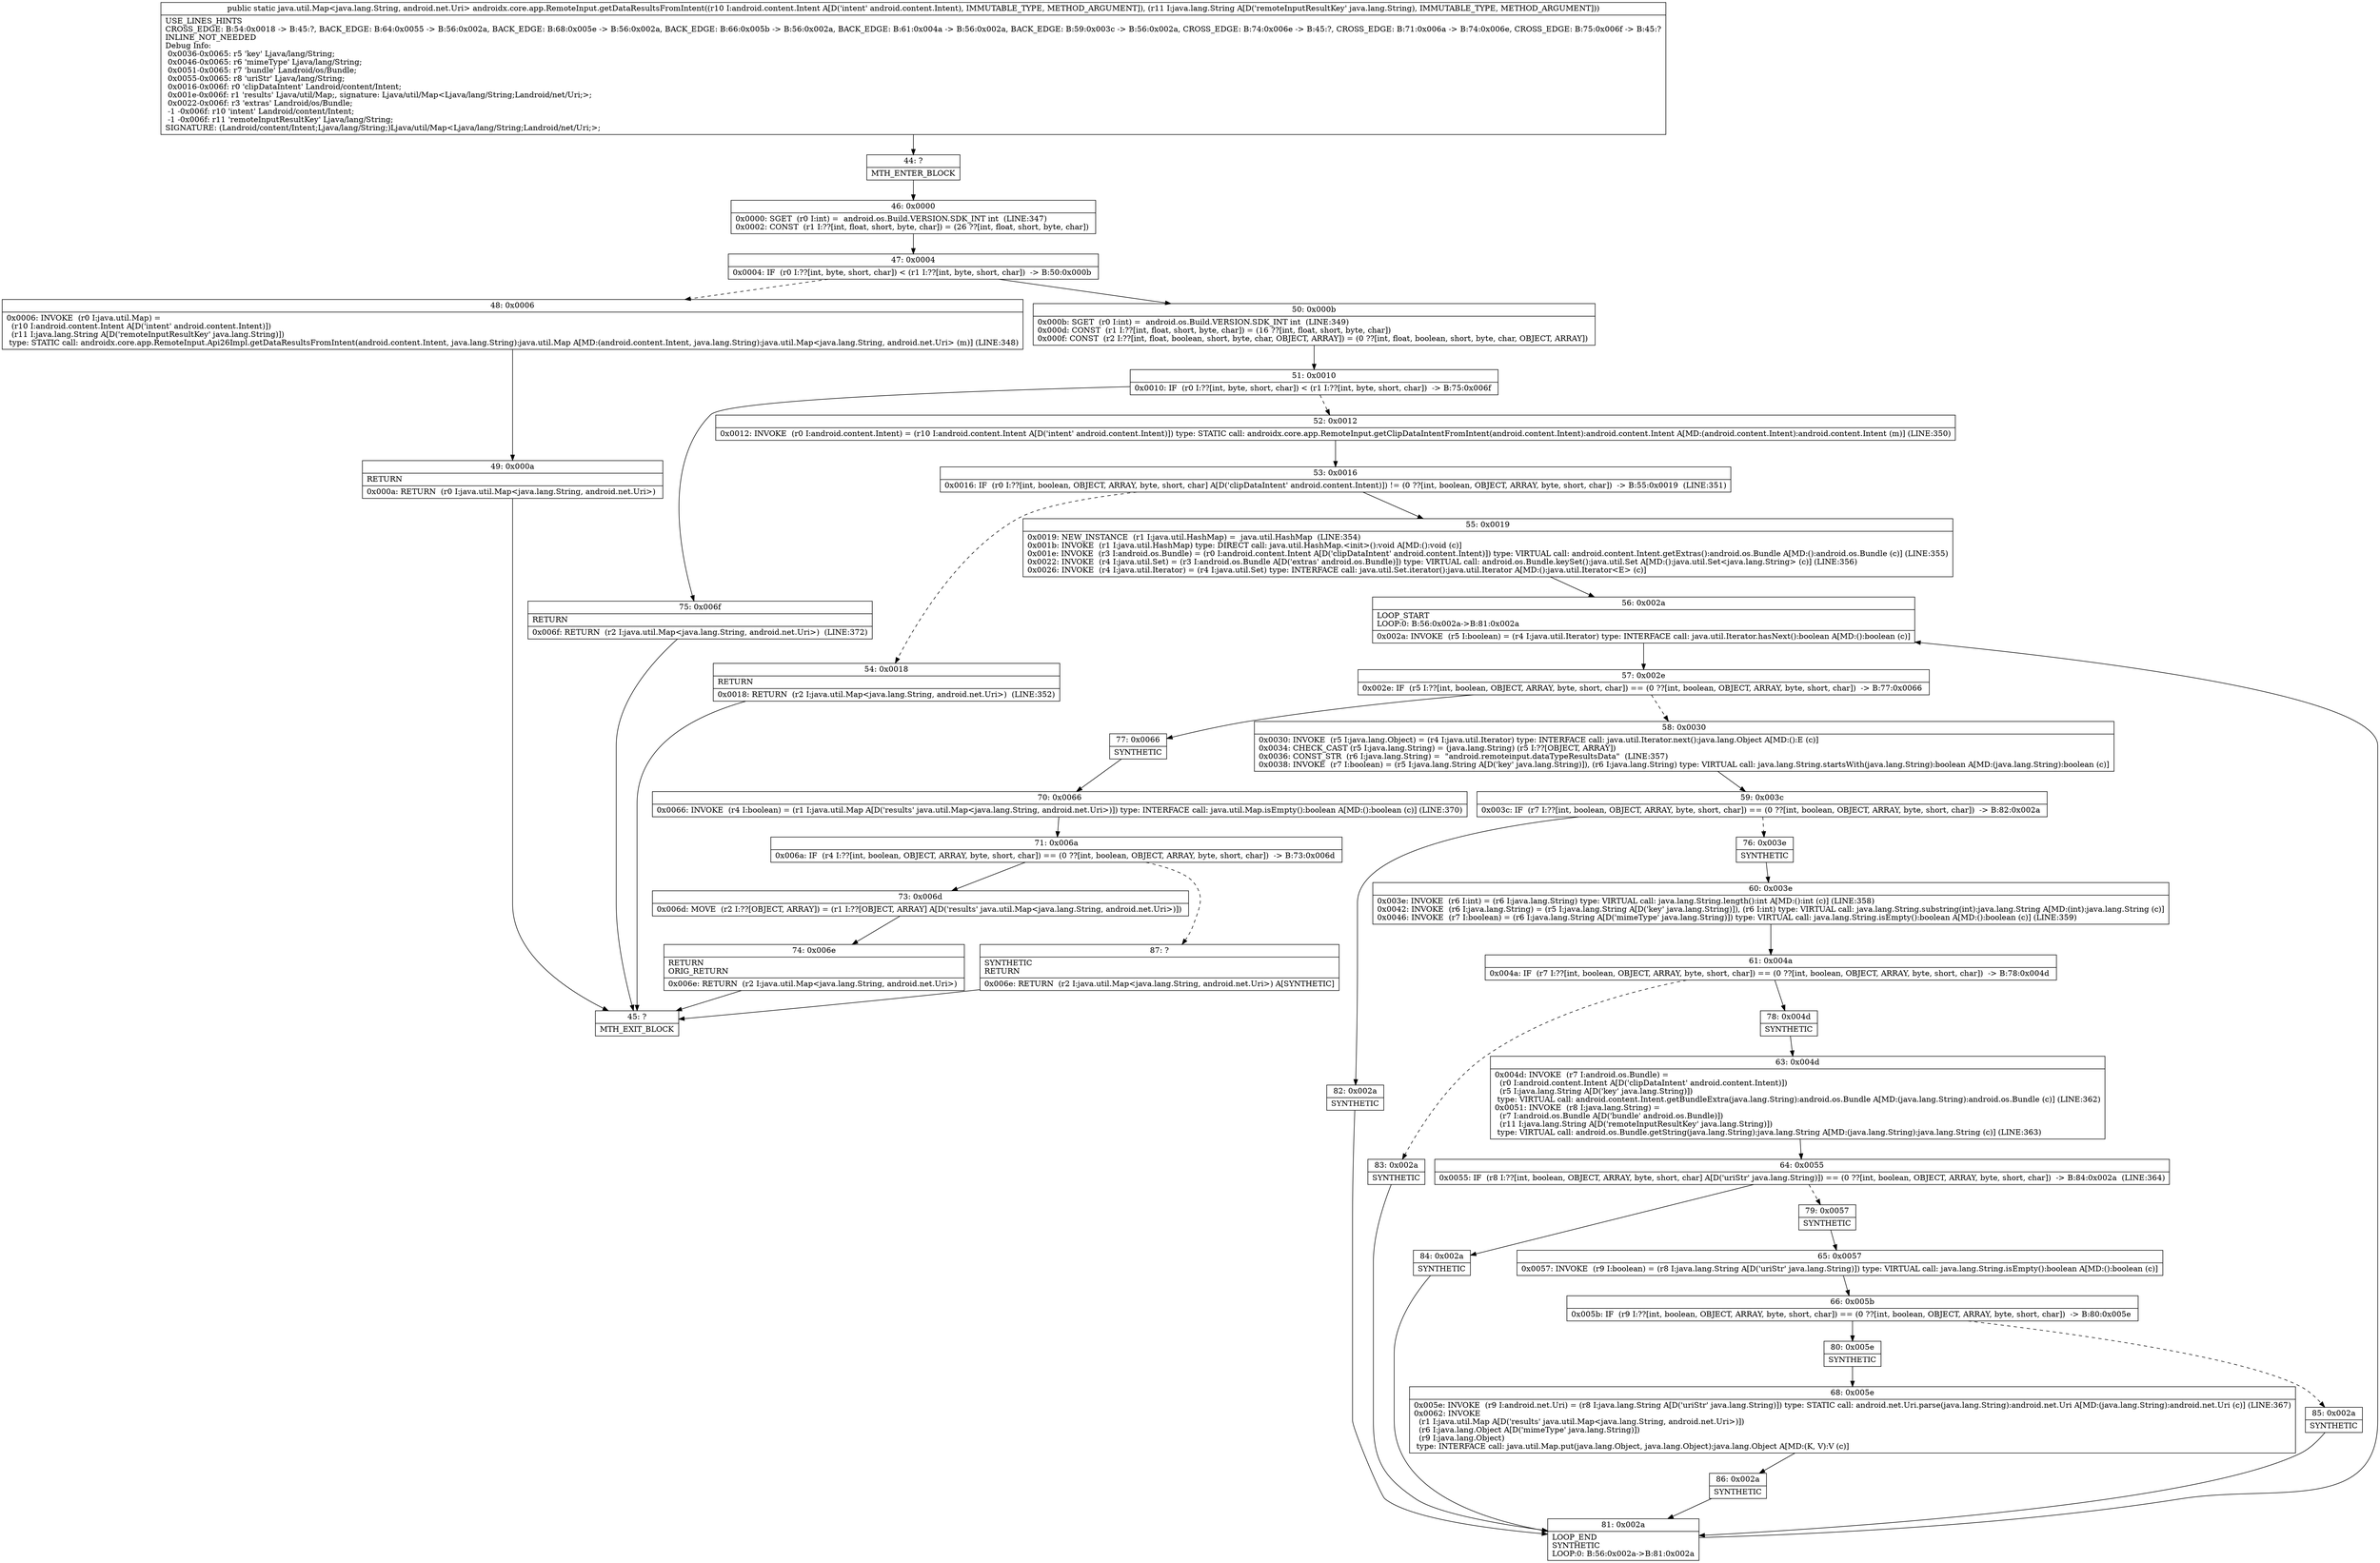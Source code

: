 digraph "CFG forandroidx.core.app.RemoteInput.getDataResultsFromIntent(Landroid\/content\/Intent;Ljava\/lang\/String;)Ljava\/util\/Map;" {
Node_44 [shape=record,label="{44\:\ ?|MTH_ENTER_BLOCK\l}"];
Node_46 [shape=record,label="{46\:\ 0x0000|0x0000: SGET  (r0 I:int) =  android.os.Build.VERSION.SDK_INT int  (LINE:347)\l0x0002: CONST  (r1 I:??[int, float, short, byte, char]) = (26 ??[int, float, short, byte, char]) \l}"];
Node_47 [shape=record,label="{47\:\ 0x0004|0x0004: IF  (r0 I:??[int, byte, short, char]) \< (r1 I:??[int, byte, short, char])  \-\> B:50:0x000b \l}"];
Node_48 [shape=record,label="{48\:\ 0x0006|0x0006: INVOKE  (r0 I:java.util.Map) = \l  (r10 I:android.content.Intent A[D('intent' android.content.Intent)])\l  (r11 I:java.lang.String A[D('remoteInputResultKey' java.lang.String)])\l type: STATIC call: androidx.core.app.RemoteInput.Api26Impl.getDataResultsFromIntent(android.content.Intent, java.lang.String):java.util.Map A[MD:(android.content.Intent, java.lang.String):java.util.Map\<java.lang.String, android.net.Uri\> (m)] (LINE:348)\l}"];
Node_49 [shape=record,label="{49\:\ 0x000a|RETURN\l|0x000a: RETURN  (r0 I:java.util.Map\<java.lang.String, android.net.Uri\>) \l}"];
Node_45 [shape=record,label="{45\:\ ?|MTH_EXIT_BLOCK\l}"];
Node_50 [shape=record,label="{50\:\ 0x000b|0x000b: SGET  (r0 I:int) =  android.os.Build.VERSION.SDK_INT int  (LINE:349)\l0x000d: CONST  (r1 I:??[int, float, short, byte, char]) = (16 ??[int, float, short, byte, char]) \l0x000f: CONST  (r2 I:??[int, float, boolean, short, byte, char, OBJECT, ARRAY]) = (0 ??[int, float, boolean, short, byte, char, OBJECT, ARRAY]) \l}"];
Node_51 [shape=record,label="{51\:\ 0x0010|0x0010: IF  (r0 I:??[int, byte, short, char]) \< (r1 I:??[int, byte, short, char])  \-\> B:75:0x006f \l}"];
Node_52 [shape=record,label="{52\:\ 0x0012|0x0012: INVOKE  (r0 I:android.content.Intent) = (r10 I:android.content.Intent A[D('intent' android.content.Intent)]) type: STATIC call: androidx.core.app.RemoteInput.getClipDataIntentFromIntent(android.content.Intent):android.content.Intent A[MD:(android.content.Intent):android.content.Intent (m)] (LINE:350)\l}"];
Node_53 [shape=record,label="{53\:\ 0x0016|0x0016: IF  (r0 I:??[int, boolean, OBJECT, ARRAY, byte, short, char] A[D('clipDataIntent' android.content.Intent)]) != (0 ??[int, boolean, OBJECT, ARRAY, byte, short, char])  \-\> B:55:0x0019  (LINE:351)\l}"];
Node_54 [shape=record,label="{54\:\ 0x0018|RETURN\l|0x0018: RETURN  (r2 I:java.util.Map\<java.lang.String, android.net.Uri\>)  (LINE:352)\l}"];
Node_55 [shape=record,label="{55\:\ 0x0019|0x0019: NEW_INSTANCE  (r1 I:java.util.HashMap) =  java.util.HashMap  (LINE:354)\l0x001b: INVOKE  (r1 I:java.util.HashMap) type: DIRECT call: java.util.HashMap.\<init\>():void A[MD:():void (c)]\l0x001e: INVOKE  (r3 I:android.os.Bundle) = (r0 I:android.content.Intent A[D('clipDataIntent' android.content.Intent)]) type: VIRTUAL call: android.content.Intent.getExtras():android.os.Bundle A[MD:():android.os.Bundle (c)] (LINE:355)\l0x0022: INVOKE  (r4 I:java.util.Set) = (r3 I:android.os.Bundle A[D('extras' android.os.Bundle)]) type: VIRTUAL call: android.os.Bundle.keySet():java.util.Set A[MD:():java.util.Set\<java.lang.String\> (c)] (LINE:356)\l0x0026: INVOKE  (r4 I:java.util.Iterator) = (r4 I:java.util.Set) type: INTERFACE call: java.util.Set.iterator():java.util.Iterator A[MD:():java.util.Iterator\<E\> (c)]\l}"];
Node_56 [shape=record,label="{56\:\ 0x002a|LOOP_START\lLOOP:0: B:56:0x002a\-\>B:81:0x002a\l|0x002a: INVOKE  (r5 I:boolean) = (r4 I:java.util.Iterator) type: INTERFACE call: java.util.Iterator.hasNext():boolean A[MD:():boolean (c)]\l}"];
Node_57 [shape=record,label="{57\:\ 0x002e|0x002e: IF  (r5 I:??[int, boolean, OBJECT, ARRAY, byte, short, char]) == (0 ??[int, boolean, OBJECT, ARRAY, byte, short, char])  \-\> B:77:0x0066 \l}"];
Node_58 [shape=record,label="{58\:\ 0x0030|0x0030: INVOKE  (r5 I:java.lang.Object) = (r4 I:java.util.Iterator) type: INTERFACE call: java.util.Iterator.next():java.lang.Object A[MD:():E (c)]\l0x0034: CHECK_CAST (r5 I:java.lang.String) = (java.lang.String) (r5 I:??[OBJECT, ARRAY]) \l0x0036: CONST_STR  (r6 I:java.lang.String) =  \"android.remoteinput.dataTypeResultsData\"  (LINE:357)\l0x0038: INVOKE  (r7 I:boolean) = (r5 I:java.lang.String A[D('key' java.lang.String)]), (r6 I:java.lang.String) type: VIRTUAL call: java.lang.String.startsWith(java.lang.String):boolean A[MD:(java.lang.String):boolean (c)]\l}"];
Node_59 [shape=record,label="{59\:\ 0x003c|0x003c: IF  (r7 I:??[int, boolean, OBJECT, ARRAY, byte, short, char]) == (0 ??[int, boolean, OBJECT, ARRAY, byte, short, char])  \-\> B:82:0x002a \l}"];
Node_76 [shape=record,label="{76\:\ 0x003e|SYNTHETIC\l}"];
Node_60 [shape=record,label="{60\:\ 0x003e|0x003e: INVOKE  (r6 I:int) = (r6 I:java.lang.String) type: VIRTUAL call: java.lang.String.length():int A[MD:():int (c)] (LINE:358)\l0x0042: INVOKE  (r6 I:java.lang.String) = (r5 I:java.lang.String A[D('key' java.lang.String)]), (r6 I:int) type: VIRTUAL call: java.lang.String.substring(int):java.lang.String A[MD:(int):java.lang.String (c)]\l0x0046: INVOKE  (r7 I:boolean) = (r6 I:java.lang.String A[D('mimeType' java.lang.String)]) type: VIRTUAL call: java.lang.String.isEmpty():boolean A[MD:():boolean (c)] (LINE:359)\l}"];
Node_61 [shape=record,label="{61\:\ 0x004a|0x004a: IF  (r7 I:??[int, boolean, OBJECT, ARRAY, byte, short, char]) == (0 ??[int, boolean, OBJECT, ARRAY, byte, short, char])  \-\> B:78:0x004d \l}"];
Node_78 [shape=record,label="{78\:\ 0x004d|SYNTHETIC\l}"];
Node_63 [shape=record,label="{63\:\ 0x004d|0x004d: INVOKE  (r7 I:android.os.Bundle) = \l  (r0 I:android.content.Intent A[D('clipDataIntent' android.content.Intent)])\l  (r5 I:java.lang.String A[D('key' java.lang.String)])\l type: VIRTUAL call: android.content.Intent.getBundleExtra(java.lang.String):android.os.Bundle A[MD:(java.lang.String):android.os.Bundle (c)] (LINE:362)\l0x0051: INVOKE  (r8 I:java.lang.String) = \l  (r7 I:android.os.Bundle A[D('bundle' android.os.Bundle)])\l  (r11 I:java.lang.String A[D('remoteInputResultKey' java.lang.String)])\l type: VIRTUAL call: android.os.Bundle.getString(java.lang.String):java.lang.String A[MD:(java.lang.String):java.lang.String (c)] (LINE:363)\l}"];
Node_64 [shape=record,label="{64\:\ 0x0055|0x0055: IF  (r8 I:??[int, boolean, OBJECT, ARRAY, byte, short, char] A[D('uriStr' java.lang.String)]) == (0 ??[int, boolean, OBJECT, ARRAY, byte, short, char])  \-\> B:84:0x002a  (LINE:364)\l}"];
Node_79 [shape=record,label="{79\:\ 0x0057|SYNTHETIC\l}"];
Node_65 [shape=record,label="{65\:\ 0x0057|0x0057: INVOKE  (r9 I:boolean) = (r8 I:java.lang.String A[D('uriStr' java.lang.String)]) type: VIRTUAL call: java.lang.String.isEmpty():boolean A[MD:():boolean (c)]\l}"];
Node_66 [shape=record,label="{66\:\ 0x005b|0x005b: IF  (r9 I:??[int, boolean, OBJECT, ARRAY, byte, short, char]) == (0 ??[int, boolean, OBJECT, ARRAY, byte, short, char])  \-\> B:80:0x005e \l}"];
Node_80 [shape=record,label="{80\:\ 0x005e|SYNTHETIC\l}"];
Node_68 [shape=record,label="{68\:\ 0x005e|0x005e: INVOKE  (r9 I:android.net.Uri) = (r8 I:java.lang.String A[D('uriStr' java.lang.String)]) type: STATIC call: android.net.Uri.parse(java.lang.String):android.net.Uri A[MD:(java.lang.String):android.net.Uri (c)] (LINE:367)\l0x0062: INVOKE  \l  (r1 I:java.util.Map A[D('results' java.util.Map\<java.lang.String, android.net.Uri\>)])\l  (r6 I:java.lang.Object A[D('mimeType' java.lang.String)])\l  (r9 I:java.lang.Object)\l type: INTERFACE call: java.util.Map.put(java.lang.Object, java.lang.Object):java.lang.Object A[MD:(K, V):V (c)]\l}"];
Node_86 [shape=record,label="{86\:\ 0x002a|SYNTHETIC\l}"];
Node_81 [shape=record,label="{81\:\ 0x002a|LOOP_END\lSYNTHETIC\lLOOP:0: B:56:0x002a\-\>B:81:0x002a\l}"];
Node_85 [shape=record,label="{85\:\ 0x002a|SYNTHETIC\l}"];
Node_84 [shape=record,label="{84\:\ 0x002a|SYNTHETIC\l}"];
Node_83 [shape=record,label="{83\:\ 0x002a|SYNTHETIC\l}"];
Node_82 [shape=record,label="{82\:\ 0x002a|SYNTHETIC\l}"];
Node_77 [shape=record,label="{77\:\ 0x0066|SYNTHETIC\l}"];
Node_70 [shape=record,label="{70\:\ 0x0066|0x0066: INVOKE  (r4 I:boolean) = (r1 I:java.util.Map A[D('results' java.util.Map\<java.lang.String, android.net.Uri\>)]) type: INTERFACE call: java.util.Map.isEmpty():boolean A[MD:():boolean (c)] (LINE:370)\l}"];
Node_71 [shape=record,label="{71\:\ 0x006a|0x006a: IF  (r4 I:??[int, boolean, OBJECT, ARRAY, byte, short, char]) == (0 ??[int, boolean, OBJECT, ARRAY, byte, short, char])  \-\> B:73:0x006d \l}"];
Node_73 [shape=record,label="{73\:\ 0x006d|0x006d: MOVE  (r2 I:??[OBJECT, ARRAY]) = (r1 I:??[OBJECT, ARRAY] A[D('results' java.util.Map\<java.lang.String, android.net.Uri\>)]) \l}"];
Node_74 [shape=record,label="{74\:\ 0x006e|RETURN\lORIG_RETURN\l|0x006e: RETURN  (r2 I:java.util.Map\<java.lang.String, android.net.Uri\>) \l}"];
Node_87 [shape=record,label="{87\:\ ?|SYNTHETIC\lRETURN\l|0x006e: RETURN  (r2 I:java.util.Map\<java.lang.String, android.net.Uri\>) A[SYNTHETIC]\l}"];
Node_75 [shape=record,label="{75\:\ 0x006f|RETURN\l|0x006f: RETURN  (r2 I:java.util.Map\<java.lang.String, android.net.Uri\>)  (LINE:372)\l}"];
MethodNode[shape=record,label="{public static java.util.Map\<java.lang.String, android.net.Uri\> androidx.core.app.RemoteInput.getDataResultsFromIntent((r10 I:android.content.Intent A[D('intent' android.content.Intent), IMMUTABLE_TYPE, METHOD_ARGUMENT]), (r11 I:java.lang.String A[D('remoteInputResultKey' java.lang.String), IMMUTABLE_TYPE, METHOD_ARGUMENT]))  | USE_LINES_HINTS\lCROSS_EDGE: B:54:0x0018 \-\> B:45:?, BACK_EDGE: B:64:0x0055 \-\> B:56:0x002a, BACK_EDGE: B:68:0x005e \-\> B:56:0x002a, BACK_EDGE: B:66:0x005b \-\> B:56:0x002a, BACK_EDGE: B:61:0x004a \-\> B:56:0x002a, BACK_EDGE: B:59:0x003c \-\> B:56:0x002a, CROSS_EDGE: B:74:0x006e \-\> B:45:?, CROSS_EDGE: B:71:0x006a \-\> B:74:0x006e, CROSS_EDGE: B:75:0x006f \-\> B:45:?\lINLINE_NOT_NEEDED\lDebug Info:\l  0x0036\-0x0065: r5 'key' Ljava\/lang\/String;\l  0x0046\-0x0065: r6 'mimeType' Ljava\/lang\/String;\l  0x0051\-0x0065: r7 'bundle' Landroid\/os\/Bundle;\l  0x0055\-0x0065: r8 'uriStr' Ljava\/lang\/String;\l  0x0016\-0x006f: r0 'clipDataIntent' Landroid\/content\/Intent;\l  0x001e\-0x006f: r1 'results' Ljava\/util\/Map;, signature: Ljava\/util\/Map\<Ljava\/lang\/String;Landroid\/net\/Uri;\>;\l  0x0022\-0x006f: r3 'extras' Landroid\/os\/Bundle;\l  \-1 \-0x006f: r10 'intent' Landroid\/content\/Intent;\l  \-1 \-0x006f: r11 'remoteInputResultKey' Ljava\/lang\/String;\lSIGNATURE: (Landroid\/content\/Intent;Ljava\/lang\/String;)Ljava\/util\/Map\<Ljava\/lang\/String;Landroid\/net\/Uri;\>;\l}"];
MethodNode -> Node_44;Node_44 -> Node_46;
Node_46 -> Node_47;
Node_47 -> Node_48[style=dashed];
Node_47 -> Node_50;
Node_48 -> Node_49;
Node_49 -> Node_45;
Node_50 -> Node_51;
Node_51 -> Node_52[style=dashed];
Node_51 -> Node_75;
Node_52 -> Node_53;
Node_53 -> Node_54[style=dashed];
Node_53 -> Node_55;
Node_54 -> Node_45;
Node_55 -> Node_56;
Node_56 -> Node_57;
Node_57 -> Node_58[style=dashed];
Node_57 -> Node_77;
Node_58 -> Node_59;
Node_59 -> Node_76[style=dashed];
Node_59 -> Node_82;
Node_76 -> Node_60;
Node_60 -> Node_61;
Node_61 -> Node_78;
Node_61 -> Node_83[style=dashed];
Node_78 -> Node_63;
Node_63 -> Node_64;
Node_64 -> Node_79[style=dashed];
Node_64 -> Node_84;
Node_79 -> Node_65;
Node_65 -> Node_66;
Node_66 -> Node_80;
Node_66 -> Node_85[style=dashed];
Node_80 -> Node_68;
Node_68 -> Node_86;
Node_86 -> Node_81;
Node_81 -> Node_56;
Node_85 -> Node_81;
Node_84 -> Node_81;
Node_83 -> Node_81;
Node_82 -> Node_81;
Node_77 -> Node_70;
Node_70 -> Node_71;
Node_71 -> Node_73;
Node_71 -> Node_87[style=dashed];
Node_73 -> Node_74;
Node_74 -> Node_45;
Node_87 -> Node_45;
Node_75 -> Node_45;
}

